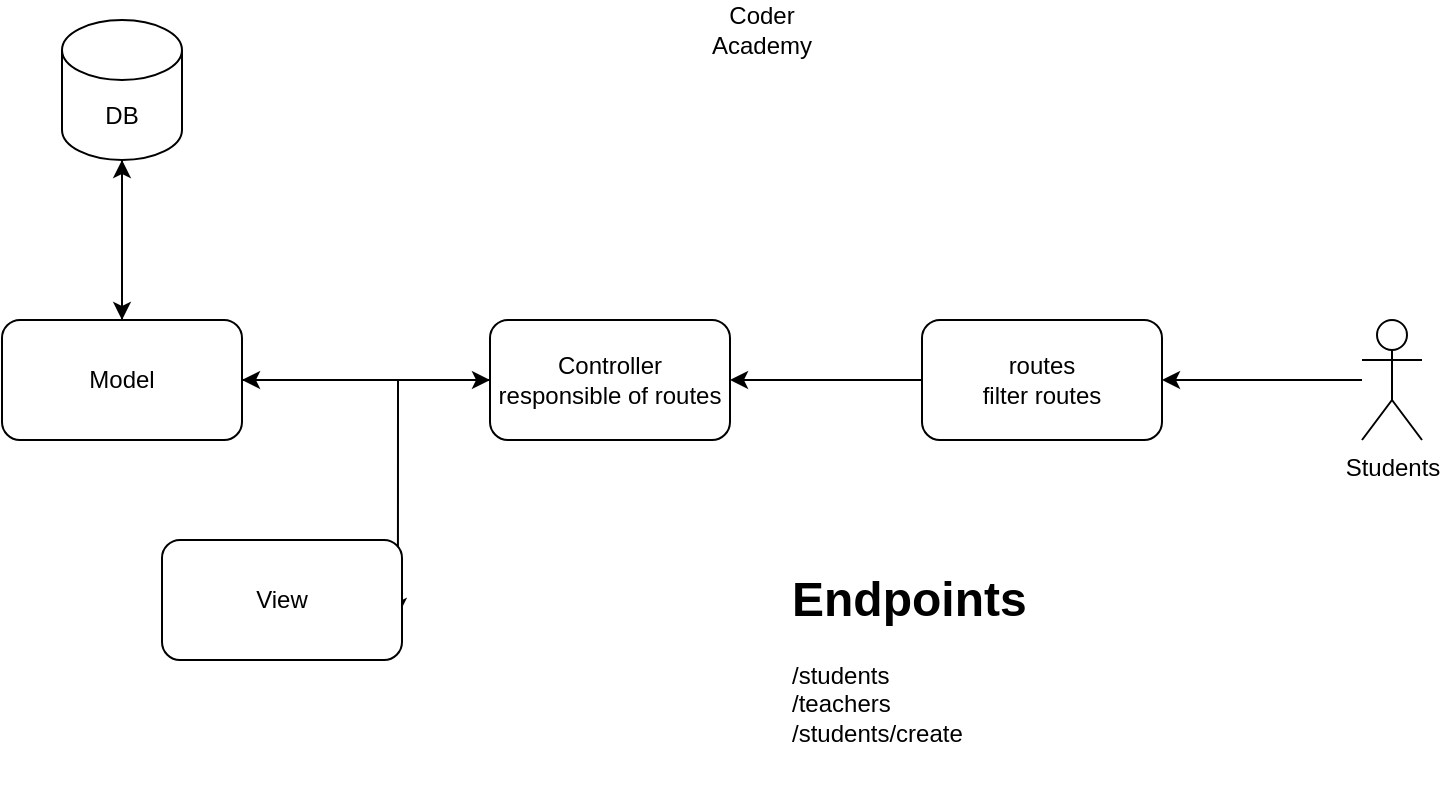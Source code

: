 <mxfile version="21.6.5" type="device">
  <diagram name="Page-1" id="MZt2PC7ZG8WfLr_CgieO">
    <mxGraphModel dx="1562" dy="862" grid="1" gridSize="10" guides="1" tooltips="1" connect="1" arrows="1" fold="1" page="1" pageScale="1" pageWidth="827" pageHeight="1169" math="0" shadow="0">
      <root>
        <mxCell id="0" />
        <mxCell id="1" parent="0" />
        <mxCell id="Nodpg1rB1iGRVlEqTx-I-13" style="edgeStyle=orthogonalEdgeStyle;rounded=0;orthogonalLoop=1;jettySize=auto;html=1;" edge="1" parent="1" source="Nodpg1rB1iGRVlEqTx-I-2" target="Nodpg1rB1iGRVlEqTx-I-12">
          <mxGeometry relative="1" as="geometry" />
        </mxCell>
        <mxCell id="Nodpg1rB1iGRVlEqTx-I-2" value="routes&lt;br&gt;filter routes" style="rounded=1;whiteSpace=wrap;html=1;" vertex="1" parent="1">
          <mxGeometry x="510" y="330" width="120" height="60" as="geometry" />
        </mxCell>
        <mxCell id="Nodpg1rB1iGRVlEqTx-I-8" style="edgeStyle=orthogonalEdgeStyle;rounded=0;orthogonalLoop=1;jettySize=auto;html=1;" edge="1" parent="1" source="Nodpg1rB1iGRVlEqTx-I-3" target="Nodpg1rB1iGRVlEqTx-I-2">
          <mxGeometry relative="1" as="geometry" />
        </mxCell>
        <mxCell id="Nodpg1rB1iGRVlEqTx-I-3" value="Students" style="shape=umlActor;verticalLabelPosition=bottom;verticalAlign=top;html=1;outlineConnect=0;" vertex="1" parent="1">
          <mxGeometry x="730" y="330" width="30" height="60" as="geometry" />
        </mxCell>
        <mxCell id="Nodpg1rB1iGRVlEqTx-I-10" value="Coder Academy" style="text;html=1;strokeColor=none;fillColor=none;align=center;verticalAlign=middle;whiteSpace=wrap;rounded=0;" vertex="1" parent="1">
          <mxGeometry x="400" y="170" width="60" height="30" as="geometry" />
        </mxCell>
        <mxCell id="Nodpg1rB1iGRVlEqTx-I-11" value="&lt;h1&gt;Endpoints&lt;/h1&gt;&lt;div&gt;/students&lt;/div&gt;&lt;div&gt;/teachers&lt;/div&gt;&lt;div&gt;/students/create&lt;/div&gt;" style="text;html=1;strokeColor=none;fillColor=none;spacing=5;spacingTop=-20;whiteSpace=wrap;overflow=hidden;rounded=0;" vertex="1" parent="1">
          <mxGeometry x="440" y="450" width="190" height="120" as="geometry" />
        </mxCell>
        <mxCell id="Nodpg1rB1iGRVlEqTx-I-16" style="edgeStyle=orthogonalEdgeStyle;rounded=0;orthogonalLoop=1;jettySize=auto;html=1;entryX=1;entryY=0.5;entryDx=0;entryDy=0;" edge="1" parent="1" source="Nodpg1rB1iGRVlEqTx-I-12" target="Nodpg1rB1iGRVlEqTx-I-15">
          <mxGeometry relative="1" as="geometry" />
        </mxCell>
        <mxCell id="Nodpg1rB1iGRVlEqTx-I-22" style="edgeStyle=orthogonalEdgeStyle;rounded=0;orthogonalLoop=1;jettySize=auto;html=1;entryX=0.983;entryY=0.633;entryDx=0;entryDy=0;entryPerimeter=0;" edge="1" parent="1" source="Nodpg1rB1iGRVlEqTx-I-12" target="Nodpg1rB1iGRVlEqTx-I-20">
          <mxGeometry relative="1" as="geometry" />
        </mxCell>
        <mxCell id="Nodpg1rB1iGRVlEqTx-I-12" value="Controller&lt;br&gt;responsible of routes" style="rounded=1;whiteSpace=wrap;html=1;" vertex="1" parent="1">
          <mxGeometry x="294" y="330" width="120" height="60" as="geometry" />
        </mxCell>
        <mxCell id="Nodpg1rB1iGRVlEqTx-I-19" style="edgeStyle=orthogonalEdgeStyle;rounded=0;orthogonalLoop=1;jettySize=auto;html=1;exitX=0.25;exitY=0;exitDx=0;exitDy=0;" edge="1" parent="1" source="Nodpg1rB1iGRVlEqTx-I-15" target="Nodpg1rB1iGRVlEqTx-I-17">
          <mxGeometry relative="1" as="geometry">
            <Array as="points">
              <mxPoint x="110" y="330" />
            </Array>
          </mxGeometry>
        </mxCell>
        <mxCell id="Nodpg1rB1iGRVlEqTx-I-21" style="edgeStyle=orthogonalEdgeStyle;rounded=0;orthogonalLoop=1;jettySize=auto;html=1;" edge="1" parent="1" source="Nodpg1rB1iGRVlEqTx-I-15" target="Nodpg1rB1iGRVlEqTx-I-12">
          <mxGeometry relative="1" as="geometry" />
        </mxCell>
        <mxCell id="Nodpg1rB1iGRVlEqTx-I-15" value="Model" style="rounded=1;whiteSpace=wrap;html=1;" vertex="1" parent="1">
          <mxGeometry x="50" y="330" width="120" height="60" as="geometry" />
        </mxCell>
        <mxCell id="Nodpg1rB1iGRVlEqTx-I-18" style="edgeStyle=orthogonalEdgeStyle;rounded=0;orthogonalLoop=1;jettySize=auto;html=1;" edge="1" parent="1" source="Nodpg1rB1iGRVlEqTx-I-17" target="Nodpg1rB1iGRVlEqTx-I-15">
          <mxGeometry relative="1" as="geometry" />
        </mxCell>
        <mxCell id="Nodpg1rB1iGRVlEqTx-I-17" value="DB" style="shape=cylinder3;whiteSpace=wrap;html=1;boundedLbl=1;backgroundOutline=1;size=15;" vertex="1" parent="1">
          <mxGeometry x="80" y="180" width="60" height="70" as="geometry" />
        </mxCell>
        <mxCell id="Nodpg1rB1iGRVlEqTx-I-20" value="View" style="rounded=1;whiteSpace=wrap;html=1;" vertex="1" parent="1">
          <mxGeometry x="130" y="440" width="120" height="60" as="geometry" />
        </mxCell>
      </root>
    </mxGraphModel>
  </diagram>
</mxfile>
